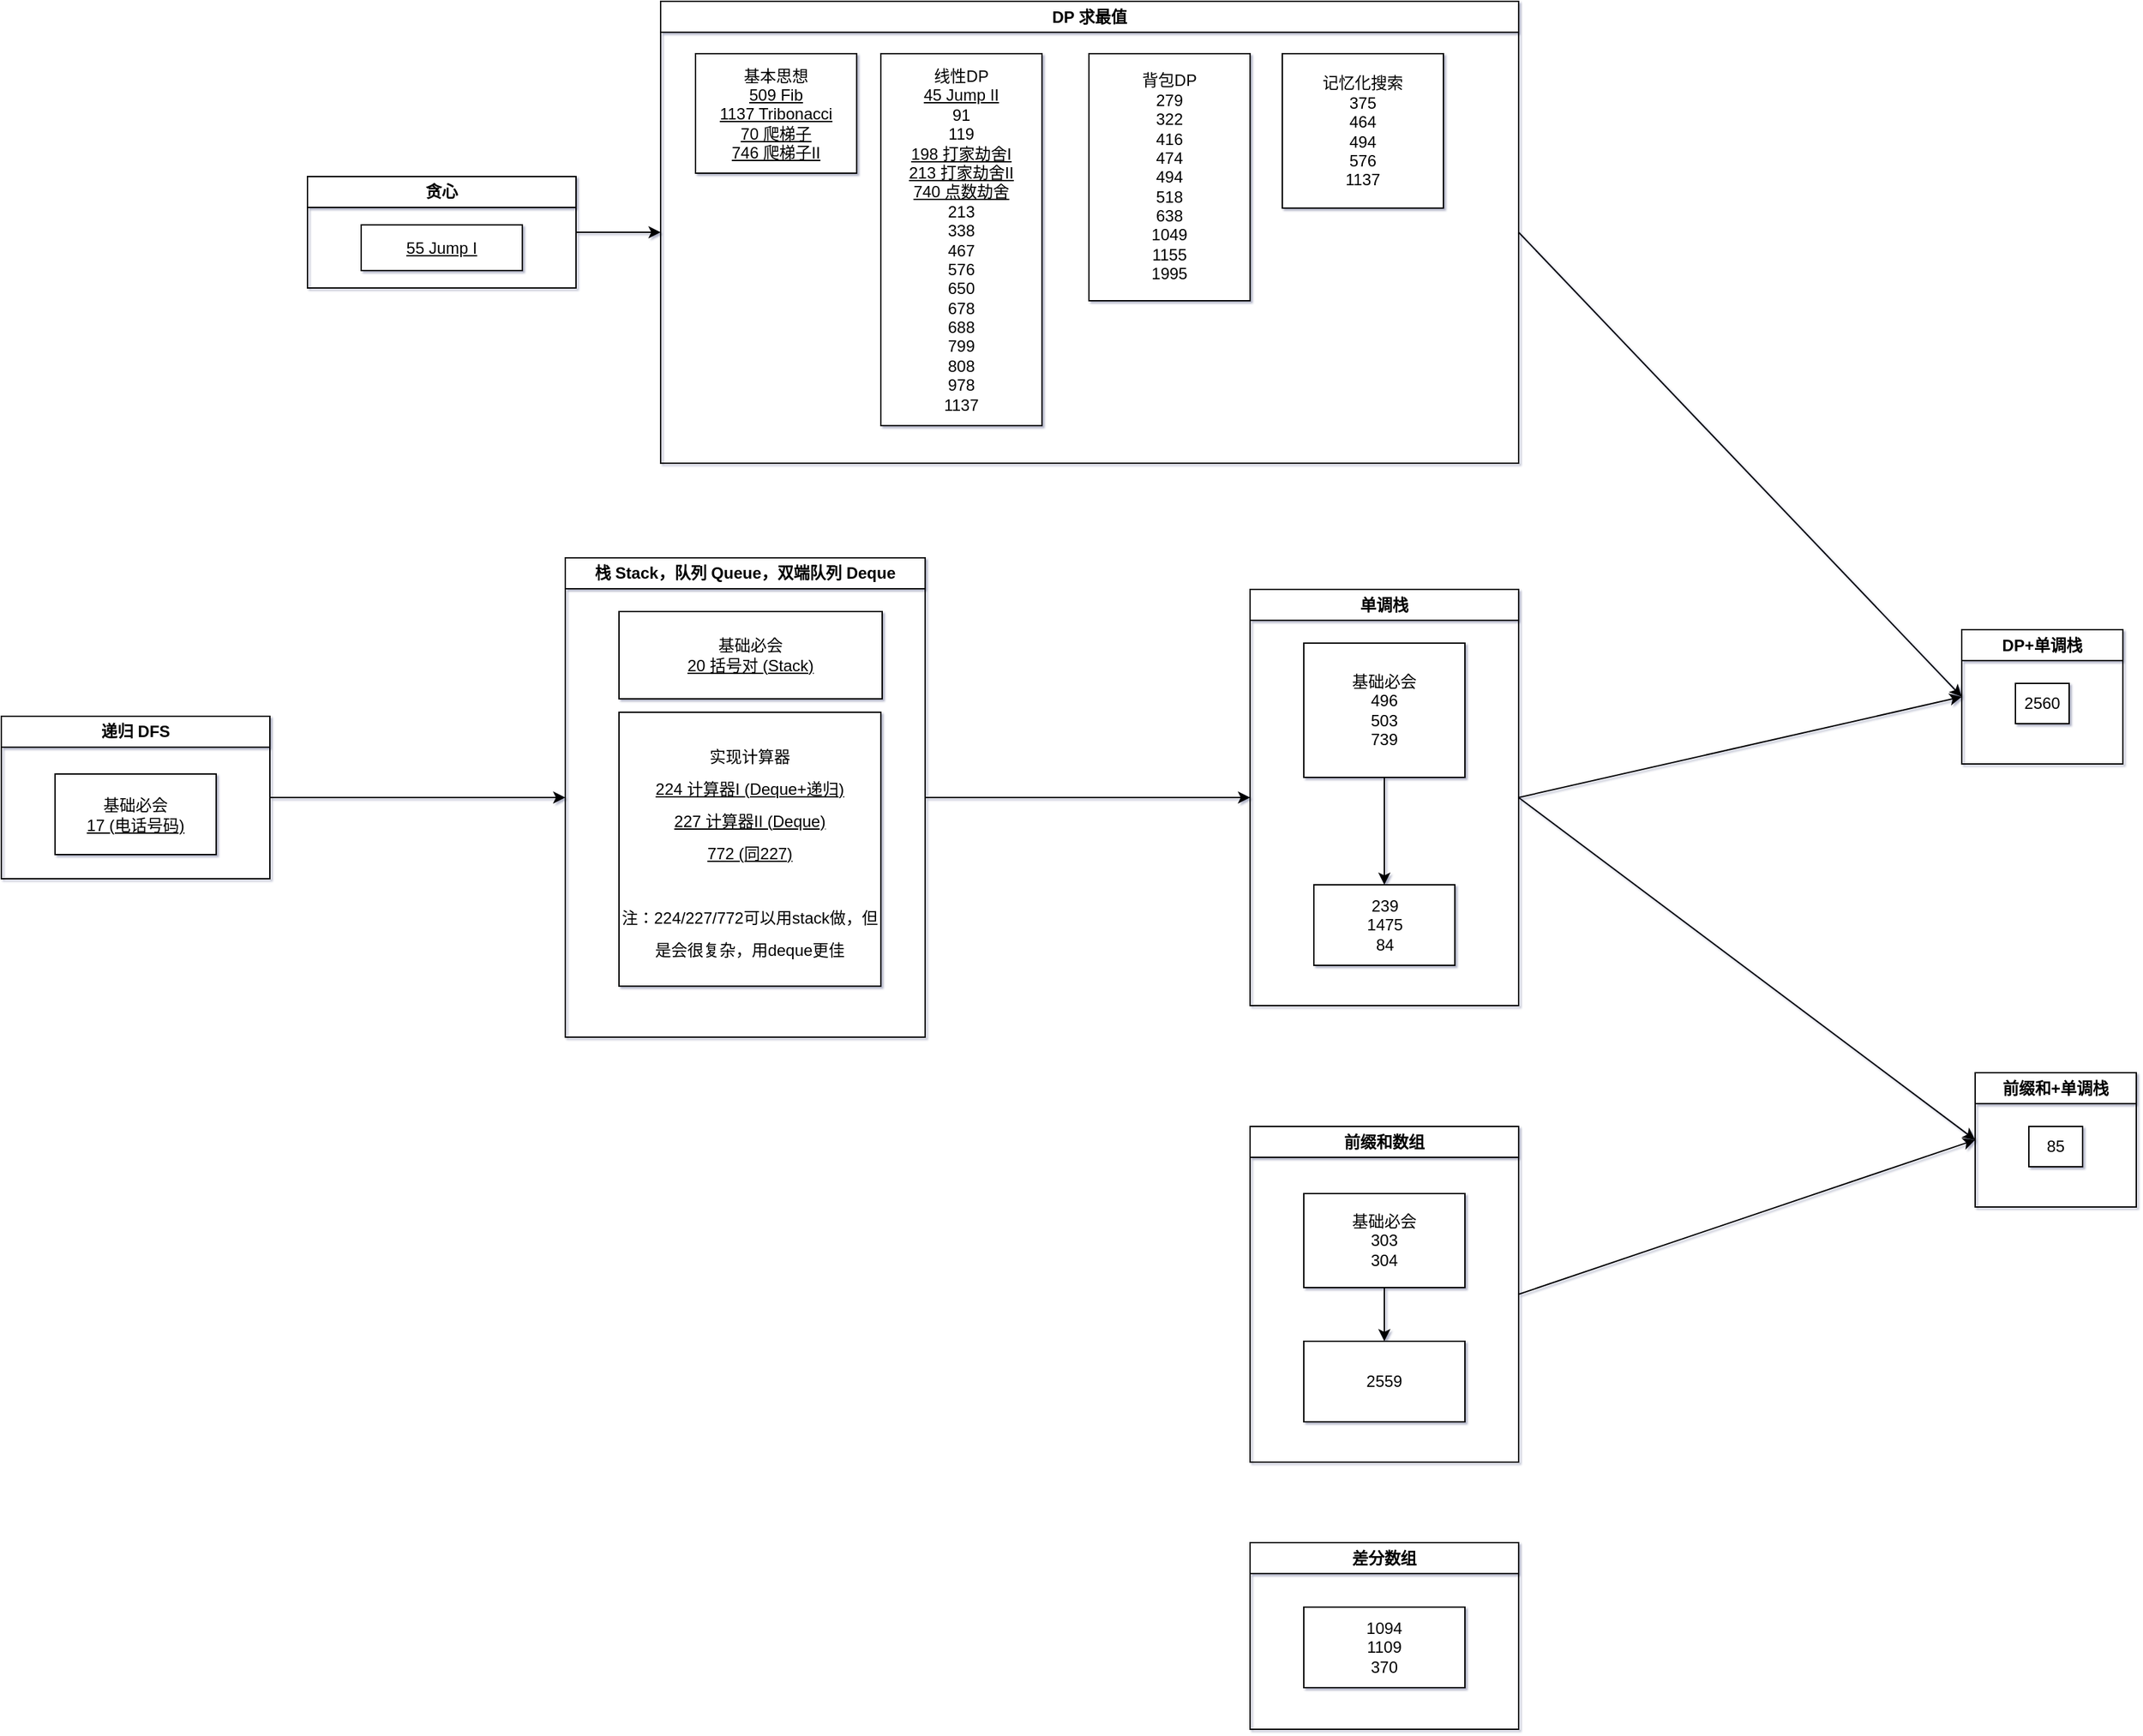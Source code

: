 <mxfile>
    <diagram id="2569vQA7NOPKPgQd0dDL" name="Page-1">
        <mxGraphModel dx="3518" dy="1260" grid="0" gridSize="10" guides="1" tooltips="1" connect="1" arrows="1" fold="1" page="1" pageScale="1" pageWidth="1200" pageHeight="1600" background="none" math="0" shadow="1">
            <root>
                <mxCell id="0"/>
                <mxCell id="1" parent="0"/>
                <mxCell id="21" style="edgeStyle=none;html=1;entryX=0;entryY=0.5;entryDx=0;entryDy=0;exitX=1;exitY=0.5;exitDx=0;exitDy=0;rounded=0;" parent="1" source="3" target="6" edge="1">
                    <mxGeometry relative="1" as="geometry"/>
                </mxCell>
                <mxCell id="3" value="前缀和数组" style="swimlane;whiteSpace=wrap;html=1;rounded=0;" parent="1" vertex="1">
                    <mxGeometry x="-90" y="1019" width="200" height="250" as="geometry"/>
                </mxCell>
                <mxCell id="34" style="edgeStyle=none;html=1;exitX=0.5;exitY=1;exitDx=0;exitDy=0;entryX=0.5;entryY=0;entryDx=0;entryDy=0;rounded=0;" parent="3" source="19" target="33" edge="1">
                    <mxGeometry relative="1" as="geometry"/>
                </mxCell>
                <mxCell id="19" value="基础必会&lt;br&gt;303&lt;br&gt;304" style="whiteSpace=wrap;html=1;rounded=0;" parent="3" vertex="1">
                    <mxGeometry x="40" y="50" width="120" height="70" as="geometry"/>
                </mxCell>
                <mxCell id="33" value="2559" style="whiteSpace=wrap;html=1;rounded=0;" parent="3" vertex="1">
                    <mxGeometry x="40" y="160" width="120" height="60" as="geometry"/>
                </mxCell>
                <mxCell id="5" value="单调栈" style="swimlane;whiteSpace=wrap;html=1;rounded=0;" parent="1" vertex="1">
                    <mxGeometry x="-90" y="619" width="200" height="310" as="geometry"/>
                </mxCell>
                <UserObject label="239&lt;br&gt;1475&lt;br&gt;84" id="17">
                    <mxCell style="whiteSpace=wrap;html=1;rounded=0;" parent="5" vertex="1">
                        <mxGeometry x="47.5" y="220" width="105" height="60" as="geometry"/>
                    </mxCell>
                </UserObject>
                <mxCell id="24" style="edgeStyle=none;html=1;exitX=0.5;exitY=1;exitDx=0;exitDy=0;entryX=0.5;entryY=0;entryDx=0;entryDy=0;rounded=0;" parent="5" source="22" target="17" edge="1">
                    <mxGeometry relative="1" as="geometry"/>
                </mxCell>
                <mxCell id="22" value="基础必会&lt;br&gt;496&lt;br&gt;503&lt;br&gt;739" style="whiteSpace=wrap;html=1;rounded=0;" parent="5" vertex="1">
                    <mxGeometry x="40" y="40" width="120" height="100" as="geometry"/>
                </mxCell>
                <mxCell id="6" value="前缀和+单调栈" style="swimlane;whiteSpace=wrap;html=1;rounded=0;" parent="1" vertex="1">
                    <mxGeometry x="450" y="979" width="120" height="100" as="geometry"/>
                </mxCell>
                <mxCell id="18" value="85" style="whiteSpace=wrap;html=1;rounded=0;" parent="6" vertex="1">
                    <mxGeometry x="40" y="40" width="40" height="30" as="geometry"/>
                </mxCell>
                <mxCell id="9" value="" style="endArrow=classic;html=1;exitX=1;exitY=0.5;exitDx=0;exitDy=0;entryX=0;entryY=0.5;entryDx=0;entryDy=0;rounded=0;" parent="1" source="5" target="6" edge="1">
                    <mxGeometry width="50" height="50" relative="1" as="geometry">
                        <mxPoint x="-80" y="779" as="sourcePoint"/>
                        <mxPoint x="-30" y="729" as="targetPoint"/>
                    </mxGeometry>
                </mxCell>
                <mxCell id="25" value="DP+单调栈" style="swimlane;whiteSpace=wrap;html=1;startSize=23;rounded=0;" parent="1" vertex="1">
                    <mxGeometry x="440" y="649" width="120" height="100" as="geometry"/>
                </mxCell>
                <mxCell id="26" value="2560" style="whiteSpace=wrap;html=1;rounded=0;" parent="25" vertex="1">
                    <mxGeometry x="40" y="40" width="40" height="30" as="geometry"/>
                </mxCell>
                <mxCell id="28" value="" style="endArrow=classic;html=1;exitX=1;exitY=0.5;exitDx=0;exitDy=0;entryX=0;entryY=0.5;entryDx=0;entryDy=0;rounded=0;" parent="1" source="5" target="25" edge="1">
                    <mxGeometry width="50" height="50" relative="1" as="geometry">
                        <mxPoint x="180" y="724" as="sourcePoint"/>
                        <mxPoint x="520" y="979" as="targetPoint"/>
                    </mxGeometry>
                </mxCell>
                <mxCell id="31" style="edgeStyle=none;html=1;exitX=1;exitY=0.5;exitDx=0;exitDy=0;entryX=0;entryY=0.5;entryDx=0;entryDy=0;rounded=0;" parent="1" source="30" target="25" edge="1">
                    <mxGeometry relative="1" as="geometry"/>
                </mxCell>
                <mxCell id="30" value="DP 求最值" style="swimlane;whiteSpace=wrap;html=1;rounded=0;" parent="1" vertex="1">
                    <mxGeometry x="-529" y="181" width="639" height="344" as="geometry">
                        <mxRectangle x="-90" y="379" width="52" height="26" as="alternateBounds"/>
                    </mxGeometry>
                </mxCell>
                <mxCell id="48" value="背包DP&lt;br&gt;279&lt;br&gt;322&lt;br&gt;416&lt;br&gt;474&lt;br&gt;494&lt;br&gt;518&lt;br&gt;638&lt;br&gt;1049&lt;br&gt;1155&lt;br&gt;1995&lt;br&gt;" style="whiteSpace=wrap;html=1;" parent="30" vertex="1">
                    <mxGeometry x="319" y="39" width="120" height="184" as="geometry"/>
                </mxCell>
                <mxCell id="50" value="记忆化搜索&lt;br&gt;375&lt;br&gt;464&lt;br&gt;494&lt;br&gt;576&lt;br&gt;1137" style="whiteSpace=wrap;html=1;" parent="30" vertex="1">
                    <mxGeometry x="463" y="39" width="120" height="115" as="geometry"/>
                </mxCell>
                <mxCell id="56" value="基本思想&lt;br&gt;&lt;u&gt;509 Fib&lt;br&gt;1137 Tribonacci&lt;br&gt;70 爬梯子&lt;br&gt;746 爬梯子II&lt;br&gt;&lt;/u&gt;" style="whiteSpace=wrap;html=1;" vertex="1" parent="30">
                    <mxGeometry x="26" y="39" width="120" height="89" as="geometry"/>
                </mxCell>
                <mxCell id="37" style="edgeStyle=none;html=1;exitX=1;exitY=0.5;exitDx=0;exitDy=0;entryX=0;entryY=0.5;entryDx=0;entryDy=0;rounded=0;" parent="1" source="35" target="5" edge="1">
                    <mxGeometry relative="1" as="geometry"/>
                </mxCell>
                <mxCell id="35" value="栈 Stack，队列 Queue，双端队列 Deque" style="swimlane;whiteSpace=wrap;html=1;rounded=0;" parent="1" vertex="1">
                    <mxGeometry x="-600" y="595.5" width="268" height="357" as="geometry"/>
                </mxCell>
                <mxCell id="36" value="基础必会&lt;br&gt;&lt;u&gt;20 括号对 (Stack)&lt;/u&gt;" style="whiteSpace=wrap;html=1;rounded=0;" parent="35" vertex="1">
                    <mxGeometry x="40" y="40" width="196" height="65" as="geometry"/>
                </mxCell>
                <mxCell id="39" value="&lt;font style=&quot;font-size: 12px;&quot;&gt;&lt;font face=&quot;Helvetica&quot;&gt;实现计算器&lt;br&gt;&lt;u&gt;224 计算器I (Deque+递归)&lt;br&gt;227 计算器II (Deque)&lt;br&gt;772 (同227)&lt;/u&gt;&lt;br&gt;&lt;br&gt;注：224/227/772可以用stack做，但是会很复杂，用deque更佳&lt;/font&gt;&lt;br&gt;&lt;/font&gt;" style="whiteSpace=wrap;html=1;hachureGap=4;fontFamily=Architects Daughter;fontSource=https%3A%2F%2Ffonts.googleapis.com%2Fcss%3Ffamily%3DArchitects%2BDaughter;fontSize=20;" parent="35" vertex="1">
                    <mxGeometry x="40" y="115" width="195" height="204" as="geometry"/>
                </mxCell>
                <mxCell id="41" style="edgeStyle=none;html=1;exitX=1;exitY=0.5;exitDx=0;exitDy=0;entryX=0;entryY=0.5;entryDx=0;entryDy=0;fontFamily=Helvetica;" parent="1" source="40" target="35" edge="1">
                    <mxGeometry relative="1" as="geometry"/>
                </mxCell>
                <mxCell id="40" value="递归 DFS" style="swimlane;whiteSpace=wrap;html=1;fontFamily=Helvetica;" parent="1" vertex="1">
                    <mxGeometry x="-1020" y="713.5" width="200" height="121" as="geometry"/>
                </mxCell>
                <mxCell id="44" value="基础必会&lt;br&gt;&lt;u&gt;17 (电话号码)&lt;/u&gt;" style="whiteSpace=wrap;html=1;fontFamily=Helvetica;" parent="40" vertex="1">
                    <mxGeometry x="40" y="43" width="120" height="60" as="geometry"/>
                </mxCell>
                <mxCell id="45" value="差分数组" style="swimlane;whiteSpace=wrap;html=1;" parent="1" vertex="1">
                    <mxGeometry x="-90" y="1329" width="200" height="139" as="geometry"/>
                </mxCell>
                <mxCell id="46" value="1094&lt;br&gt;1109&lt;br&gt;370" style="whiteSpace=wrap;html=1;" parent="45" vertex="1">
                    <mxGeometry x="40" y="48" width="120" height="60" as="geometry"/>
                </mxCell>
                <mxCell id="47" value="线性DP&lt;br&gt;&lt;u&gt;45 Jump II&lt;br&gt;&lt;/u&gt;91&lt;br&gt;119&lt;br&gt;&lt;u&gt;198 打家劫舍I&lt;br&gt;213 打家劫舍II&lt;br&gt;&lt;/u&gt;&lt;u&gt;740 点数劫舍&lt;/u&gt;&lt;br&gt;213&lt;br&gt;338&lt;br&gt;467&lt;br&gt;576&lt;br&gt;650&lt;br&gt;678&lt;br&gt;688&lt;br&gt;799&lt;br&gt;808&lt;br&gt;978&lt;br&gt;1137" style="whiteSpace=wrap;html=1;" parent="1" vertex="1">
                    <mxGeometry x="-365" y="220" width="120" height="277" as="geometry"/>
                </mxCell>
                <mxCell id="55" style="edgeStyle=none;html=1;exitX=1;exitY=0.5;exitDx=0;exitDy=0;entryX=0;entryY=0.5;entryDx=0;entryDy=0;" edge="1" parent="1" source="52" target="30">
                    <mxGeometry relative="1" as="geometry"/>
                </mxCell>
                <mxCell id="52" value="贪心" style="swimlane;whiteSpace=wrap;html=1;" vertex="1" parent="1">
                    <mxGeometry x="-792" y="311.5" width="200" height="83" as="geometry"/>
                </mxCell>
                <mxCell id="53" value="&lt;u&gt;55 Jump I&lt;/u&gt;" style="whiteSpace=wrap;html=1;" vertex="1" parent="52">
                    <mxGeometry x="40" y="36" width="120" height="34" as="geometry"/>
                </mxCell>
            </root>
        </mxGraphModel>
    </diagram>
</mxfile>